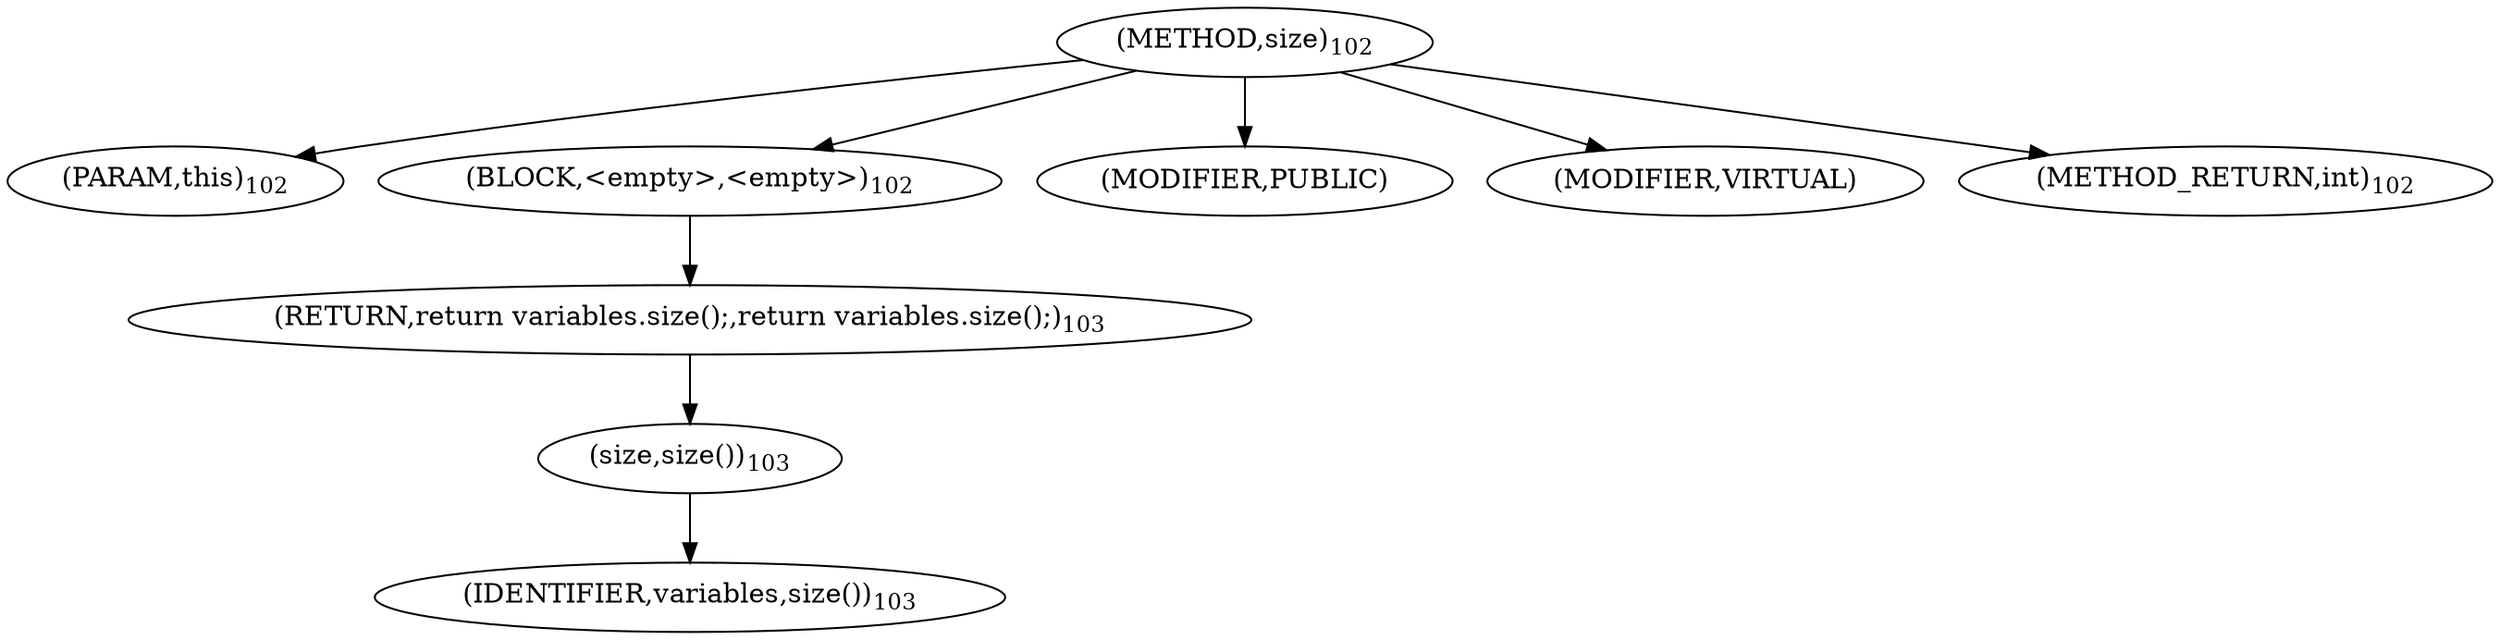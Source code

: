 digraph "size" {  
"123" [label = <(METHOD,size)<SUB>102</SUB>> ]
"124" [label = <(PARAM,this)<SUB>102</SUB>> ]
"125" [label = <(BLOCK,&lt;empty&gt;,&lt;empty&gt;)<SUB>102</SUB>> ]
"126" [label = <(RETURN,return variables.size();,return variables.size();)<SUB>103</SUB>> ]
"127" [label = <(size,size())<SUB>103</SUB>> ]
"128" [label = <(IDENTIFIER,variables,size())<SUB>103</SUB>> ]
"129" [label = <(MODIFIER,PUBLIC)> ]
"130" [label = <(MODIFIER,VIRTUAL)> ]
"131" [label = <(METHOD_RETURN,int)<SUB>102</SUB>> ]
  "123" -> "124" 
  "123" -> "125" 
  "123" -> "129" 
  "123" -> "130" 
  "123" -> "131" 
  "125" -> "126" 
  "126" -> "127" 
  "127" -> "128" 
}
